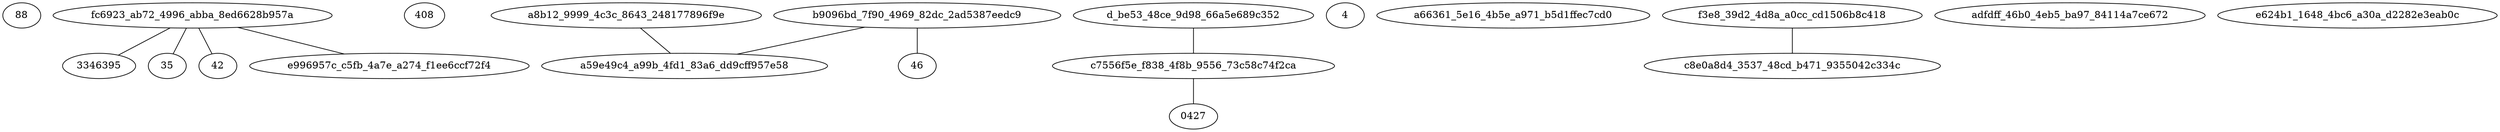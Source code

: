 graph Circle100 {
88fc6923_ab72_4996_abba_8ed6628b957a
408a8b12_9999_4c3c_8643_248177896f9e
3346395d_be53_48ce_9d98_66a5e689c352
4b9096bd_7f90_4969_82dc_2ad5387eedc9
c7556f5e_f838_4f8b_9556_73c58c74f2ca
35a66361_5e16_4b5e_a971_b5d1ffec7cd0
0427f3e8_39d2_4d8a_a0cc_cd1506b8c418
42adfdff_46b0_4eb5_ba97_84114a7ce672
a59e49c4_a99b_4fd1_83a6_dd9cff957e58
46e624b1_1648_4bc6_a30a_d2282e3eab0c
c8e0a8d4_3537_48cd_b471_9355042c334c
e996957c_c5fb_4a7e_a274_f1ee6ccf72f4
4b9096bd_7f90_4969_82dc_2ad5387eedc9 -- 46e624b1_1648_4bc6_a30a_d2282e3eab0c
0427f3e8_39d2_4d8a_a0cc_cd1506b8c418 -- c8e0a8d4_3537_48cd_b471_9355042c334c
88fc6923_ab72_4996_abba_8ed6628b957a -- 42adfdff_46b0_4eb5_ba97_84114a7ce672
88fc6923_ab72_4996_abba_8ed6628b957a -- e996957c_c5fb_4a7e_a274_f1ee6ccf72f4
88fc6923_ab72_4996_abba_8ed6628b957a -- 3346395d_be53_48ce_9d98_66a5e689c352
3346395d_be53_48ce_9d98_66a5e689c352 -- c7556f5e_f838_4f8b_9556_73c58c74f2ca
c7556f5e_f838_4f8b_9556_73c58c74f2ca -- 0427f3e8_39d2_4d8a_a0cc_cd1506b8c418
88fc6923_ab72_4996_abba_8ed6628b957a -- 35a66361_5e16_4b5e_a971_b5d1ffec7cd0
408a8b12_9999_4c3c_8643_248177896f9e -- a59e49c4_a99b_4fd1_83a6_dd9cff957e58
4b9096bd_7f90_4969_82dc_2ad5387eedc9 -- a59e49c4_a99b_4fd1_83a6_dd9cff957e58
}